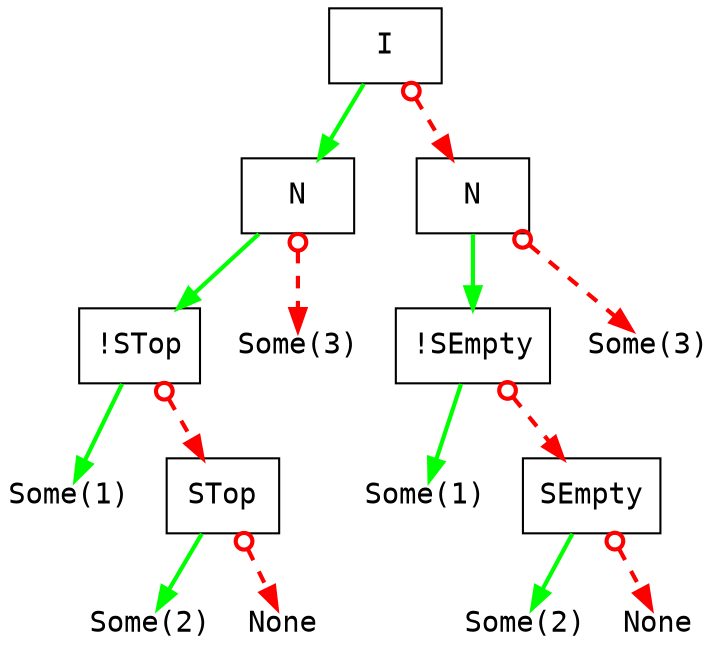 digraph G {
node [ fontsize=14];
bgcolor="#ffffff00" # RGBA (with alpha)

9 [shape=box,label="I",fontname="Courier"]

9 -> n8p [style=solid,color=green,penwidth=2]
9 -> n8n [style=dashed,color=red,penwidth=2,arrowhead=normal,arrowtail=odot,dir=both]

n8n [shape=box,label="N",fontname="Courier"]
n8p [shape=box,label="N",fontname="Courier"]

{rank=same n8n n8p }


n8p -> n1pp [style=solid,color=green,penwidth=2]
n8p -> n6np [style=dashed,color=red,penwidth=2,arrowhead=normal,arrowtail=odot,dir=both]

n8n -> n1pn [style=solid,color=green,penwidth=2]
n8n -> n6nn [style=dashed,color=red,penwidth=2,arrowhead=normal,arrowtail=odot,dir=both]

{rank=same n1pp n6np n1pn n6nn }

n1pp [shape=box,label="!STop",fontname="Courier"]
n2pp [shape=plain,label="Some(1)",fontname="Courier"]
n3pp [shape=box,label="STop",fontname="Courier"]
n4pp [shape=plain,label="Some(2)",fontname="Courier"]
n7pp [shape=plain,label="None",fontname="Courier"]
{rank=same n2pp n3pp }
{rank=same n4pp n7pp }

n1pn [shape=box,label="!SEmpty",fontname="Courier"]
n2pn [shape=plain,label="Some(1)",fontname="Courier"]
n3pn [shape=box,label="SEmpty",fontname="Courier"]
n4pn [shape=plain,label="Some(2)",fontname="Courier"]
n7pn [shape=plain,label="None",fontname="Courier"]
{rank=same n2pn n3pn }
{rank=same n4pn n7pn }


n1pp -> n2pp [style=solid,color=green,penwidth=2]
n1pp -> n3pp [style=dashed,color=red,penwidth=2,arrowhead=normal,arrowtail=odot,dir=both]

n3pp -> n4pp [style=solid,color=green,penwidth=2]
n3pp -> n7pp [style=dashed,color=red,penwidth=2,arrowhead=normal,arrowtail=odot,dir=both]


n6np [shape=plain,label="Some(3)",fontname="Courier"]


n1pn -> n2pn [style=solid,color=green,penwidth=2]
n1pn -> n3pn [style=dashed,color=red,penwidth=2,arrowhead=normal,arrowtail=odot,dir=both]

n3pn -> n4pn [style=solid,color=green,penwidth=2]
n3pn -> n7pn [style=dashed,color=red,penwidth=2,arrowhead=normal,arrowtail=odot,dir=both]


n6nn [shape=plain,label="Some(3)",fontname="Courier"]






}